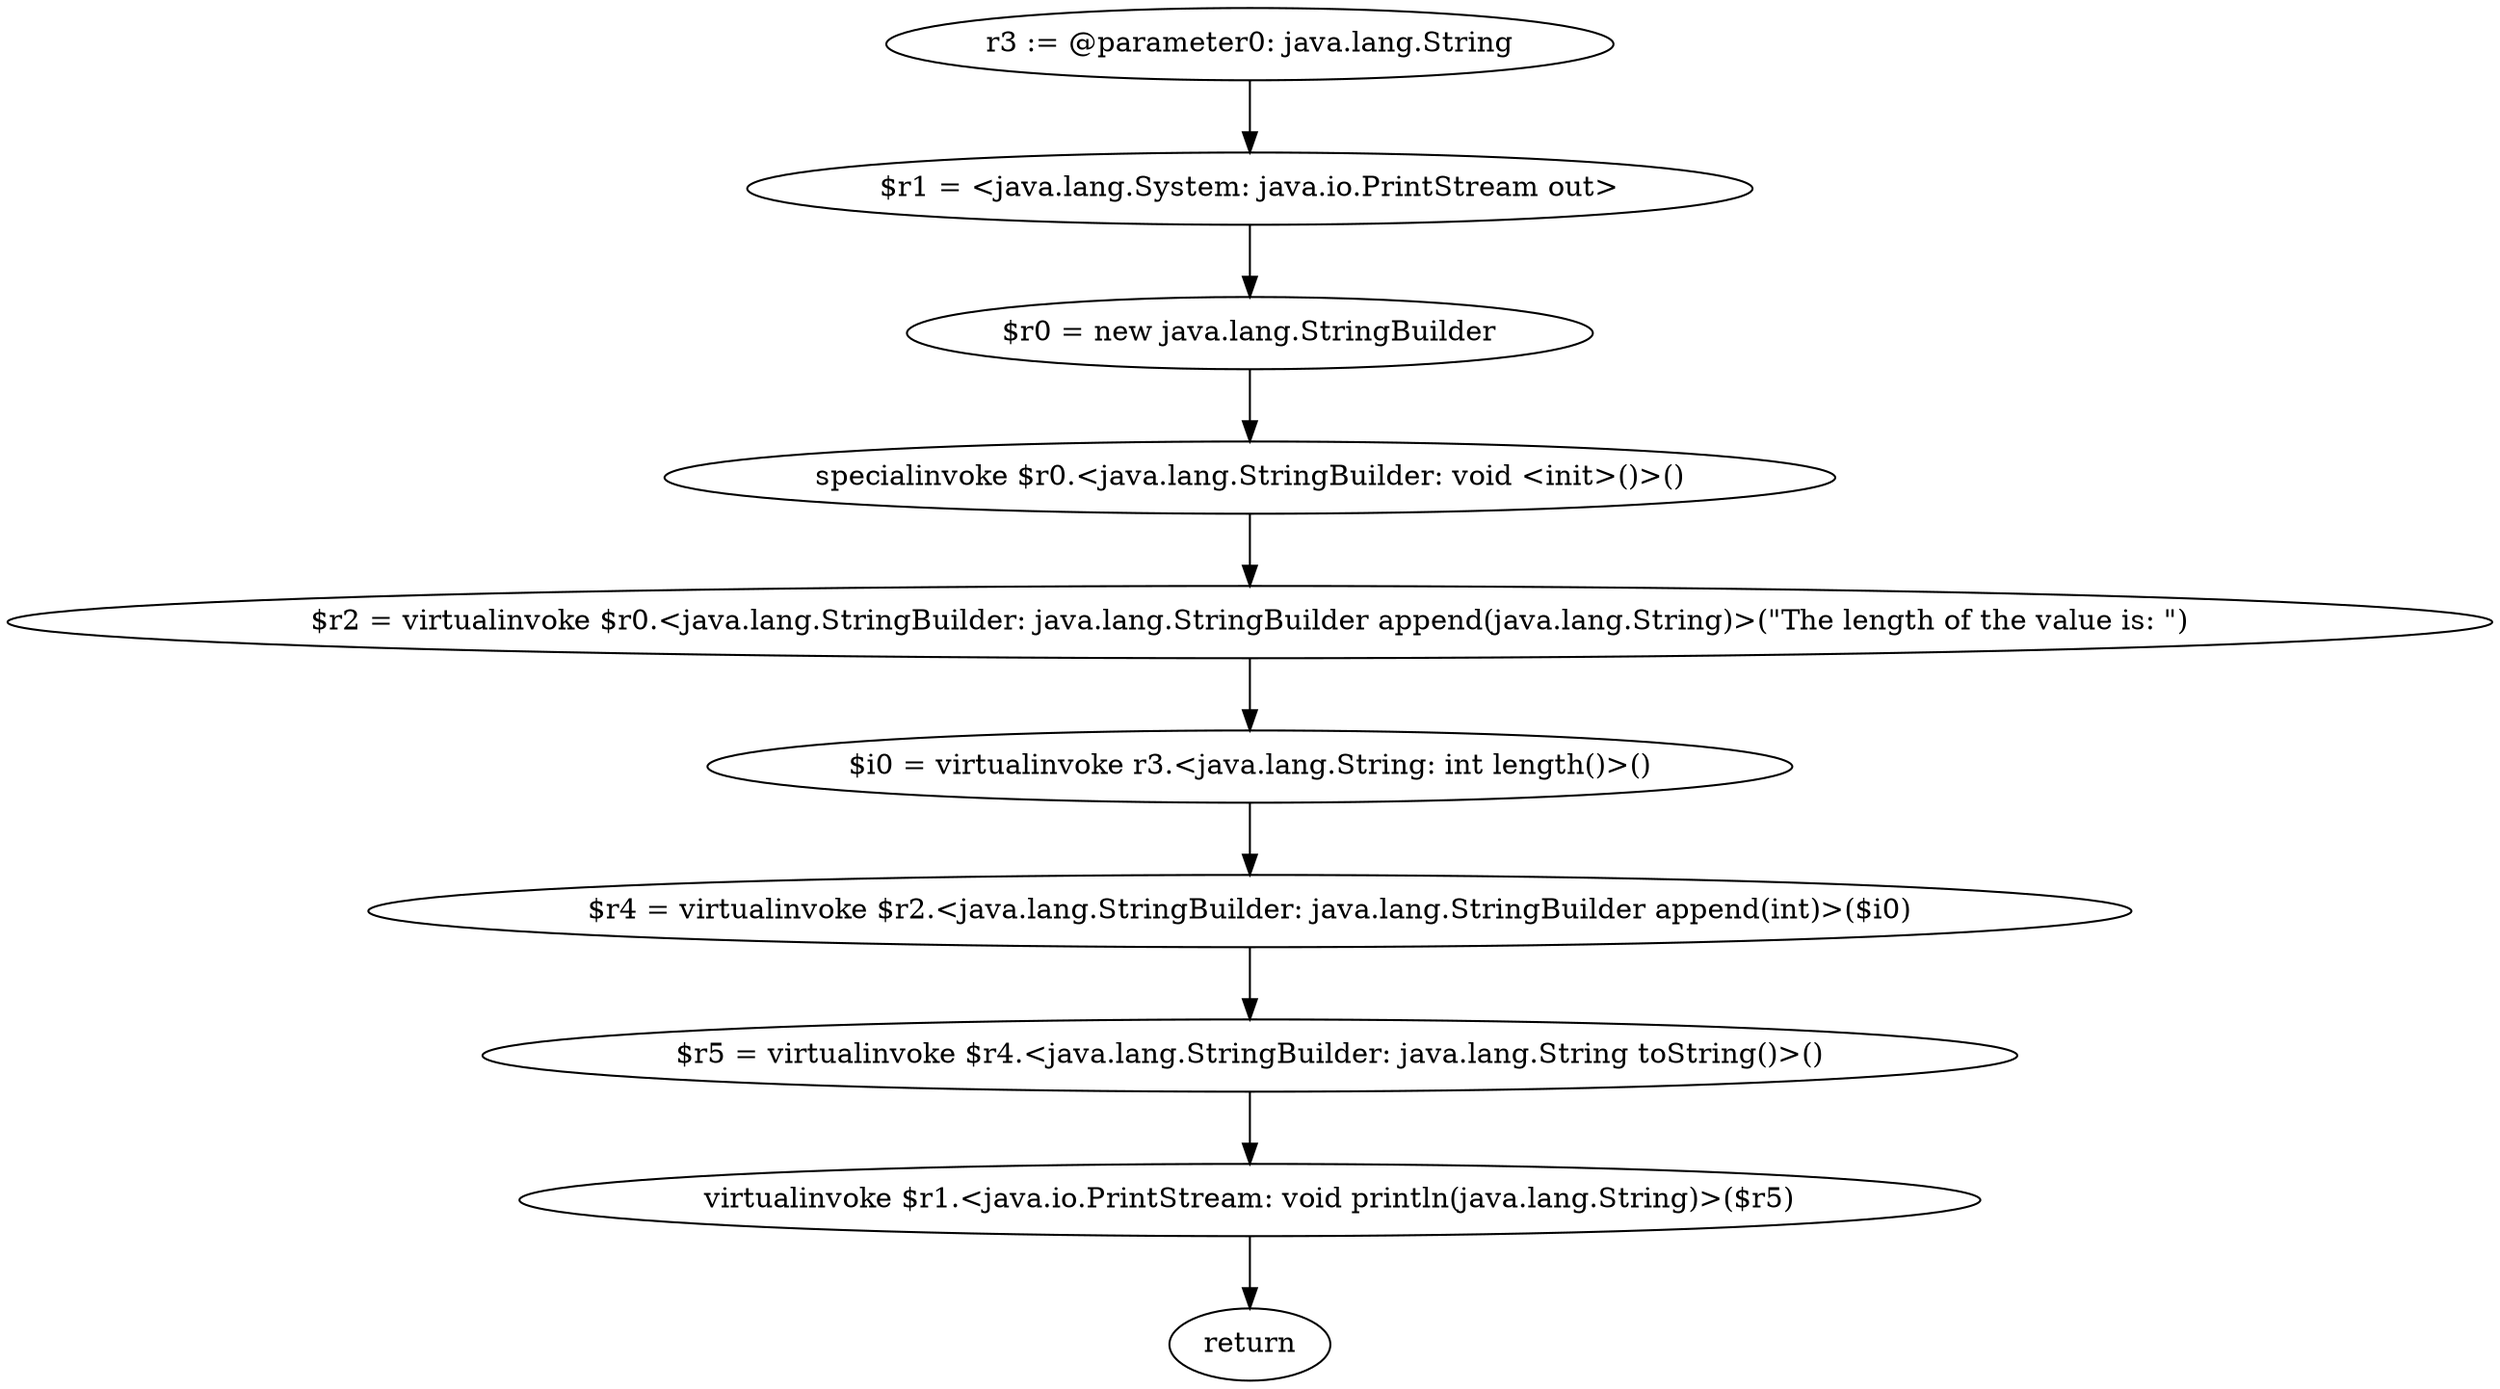 digraph "unitGraph" {
    "r3 := @parameter0: java.lang.String"
    "$r1 = <java.lang.System: java.io.PrintStream out>"
    "$r0 = new java.lang.StringBuilder"
    "specialinvoke $r0.<java.lang.StringBuilder: void <init>()>()"
    "$r2 = virtualinvoke $r0.<java.lang.StringBuilder: java.lang.StringBuilder append(java.lang.String)>(\"The length of the value is: \")"
    "$i0 = virtualinvoke r3.<java.lang.String: int length()>()"
    "$r4 = virtualinvoke $r2.<java.lang.StringBuilder: java.lang.StringBuilder append(int)>($i0)"
    "$r5 = virtualinvoke $r4.<java.lang.StringBuilder: java.lang.String toString()>()"
    "virtualinvoke $r1.<java.io.PrintStream: void println(java.lang.String)>($r5)"
    "return"
    "r3 := @parameter0: java.lang.String"->"$r1 = <java.lang.System: java.io.PrintStream out>";
    "$r1 = <java.lang.System: java.io.PrintStream out>"->"$r0 = new java.lang.StringBuilder";
    "$r0 = new java.lang.StringBuilder"->"specialinvoke $r0.<java.lang.StringBuilder: void <init>()>()";
    "specialinvoke $r0.<java.lang.StringBuilder: void <init>()>()"->"$r2 = virtualinvoke $r0.<java.lang.StringBuilder: java.lang.StringBuilder append(java.lang.String)>(\"The length of the value is: \")";
    "$r2 = virtualinvoke $r0.<java.lang.StringBuilder: java.lang.StringBuilder append(java.lang.String)>(\"The length of the value is: \")"->"$i0 = virtualinvoke r3.<java.lang.String: int length()>()";
    "$i0 = virtualinvoke r3.<java.lang.String: int length()>()"->"$r4 = virtualinvoke $r2.<java.lang.StringBuilder: java.lang.StringBuilder append(int)>($i0)";
    "$r4 = virtualinvoke $r2.<java.lang.StringBuilder: java.lang.StringBuilder append(int)>($i0)"->"$r5 = virtualinvoke $r4.<java.lang.StringBuilder: java.lang.String toString()>()";
    "$r5 = virtualinvoke $r4.<java.lang.StringBuilder: java.lang.String toString()>()"->"virtualinvoke $r1.<java.io.PrintStream: void println(java.lang.String)>($r5)";
    "virtualinvoke $r1.<java.io.PrintStream: void println(java.lang.String)>($r5)"->"return";
}
